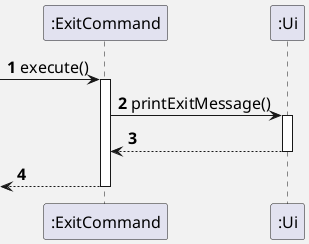 @startuml
'https://plantuml.com/sequence-diagram
skinparam backgroundColor #f2f2f2
skinparam defaultFontSize 16

Participant ":ExitCommand" as ExitCommand
Participant ":Ui" as Ui

autonumber

-> ExitCommand: execute()
activate ExitCommand

    ExitCommand -> Ui: printExitMessage()
    activate Ui
    ExitCommand <-- Ui
    deactivate Ui

    <-- ExitCommand
deactivate ExitCommand

@enduml